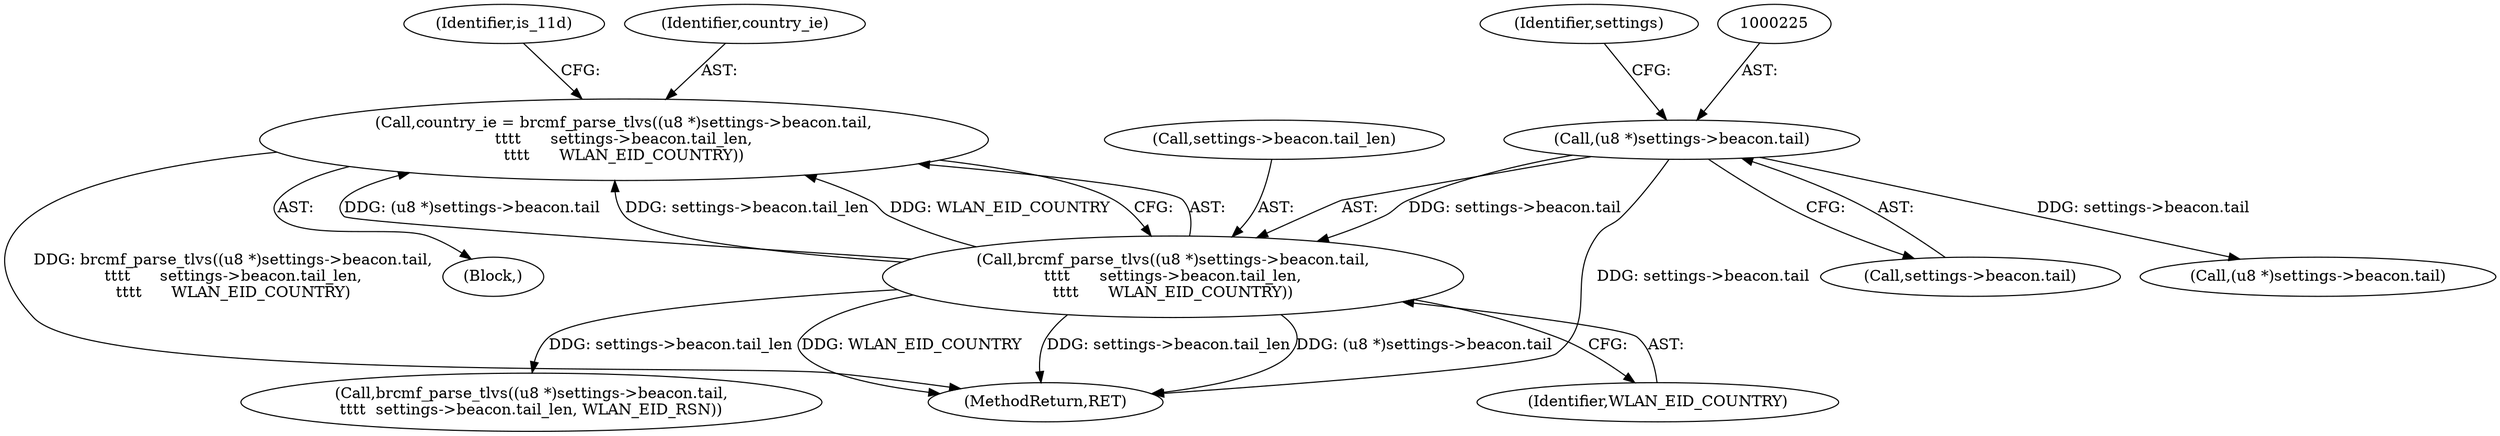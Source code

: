 digraph "0_linux_ded89912156b1a47d940a0c954c43afbabd0c42c@pointer" {
"1000221" [label="(Call,country_ie = brcmf_parse_tlvs((u8 *)settings->beacon.tail,\n\t\t\t\t      settings->beacon.tail_len,\n\t\t\t\t      WLAN_EID_COUNTRY))"];
"1000223" [label="(Call,brcmf_parse_tlvs((u8 *)settings->beacon.tail,\n\t\t\t\t      settings->beacon.tail_len,\n\t\t\t\t      WLAN_EID_COUNTRY))"];
"1000224" [label="(Call,(u8 *)settings->beacon.tail)"];
"1000238" [label="(Identifier,is_11d)"];
"1000116" [label="(Block,)"];
"1000224" [label="(Call,(u8 *)settings->beacon.tail)"];
"1000223" [label="(Call,brcmf_parse_tlvs((u8 *)settings->beacon.tail,\n\t\t\t\t      settings->beacon.tail_len,\n\t\t\t\t      WLAN_EID_COUNTRY))"];
"1000236" [label="(Identifier,WLAN_EID_COUNTRY)"];
"1000226" [label="(Call,settings->beacon.tail)"];
"1000233" [label="(Identifier,settings)"];
"1000359" [label="(Call,(u8 *)settings->beacon.tail)"];
"1000358" [label="(Call,brcmf_parse_tlvs((u8 *)settings->beacon.tail,\n\t\t\t\t  settings->beacon.tail_len, WLAN_EID_RSN))"];
"1000222" [label="(Identifier,country_ie)"];
"1000221" [label="(Call,country_ie = brcmf_parse_tlvs((u8 *)settings->beacon.tail,\n\t\t\t\t      settings->beacon.tail_len,\n\t\t\t\t      WLAN_EID_COUNTRY))"];
"1000231" [label="(Call,settings->beacon.tail_len)"];
"1000814" [label="(MethodReturn,RET)"];
"1000221" -> "1000116"  [label="AST: "];
"1000221" -> "1000223"  [label="CFG: "];
"1000222" -> "1000221"  [label="AST: "];
"1000223" -> "1000221"  [label="AST: "];
"1000238" -> "1000221"  [label="CFG: "];
"1000221" -> "1000814"  [label="DDG: brcmf_parse_tlvs((u8 *)settings->beacon.tail,\n\t\t\t\t      settings->beacon.tail_len,\n\t\t\t\t      WLAN_EID_COUNTRY)"];
"1000223" -> "1000221"  [label="DDG: (u8 *)settings->beacon.tail"];
"1000223" -> "1000221"  [label="DDG: settings->beacon.tail_len"];
"1000223" -> "1000221"  [label="DDG: WLAN_EID_COUNTRY"];
"1000223" -> "1000236"  [label="CFG: "];
"1000224" -> "1000223"  [label="AST: "];
"1000231" -> "1000223"  [label="AST: "];
"1000236" -> "1000223"  [label="AST: "];
"1000223" -> "1000814"  [label="DDG: WLAN_EID_COUNTRY"];
"1000223" -> "1000814"  [label="DDG: settings->beacon.tail_len"];
"1000223" -> "1000814"  [label="DDG: (u8 *)settings->beacon.tail"];
"1000224" -> "1000223"  [label="DDG: settings->beacon.tail"];
"1000223" -> "1000358"  [label="DDG: settings->beacon.tail_len"];
"1000224" -> "1000226"  [label="CFG: "];
"1000225" -> "1000224"  [label="AST: "];
"1000226" -> "1000224"  [label="AST: "];
"1000233" -> "1000224"  [label="CFG: "];
"1000224" -> "1000814"  [label="DDG: settings->beacon.tail"];
"1000224" -> "1000359"  [label="DDG: settings->beacon.tail"];
}
